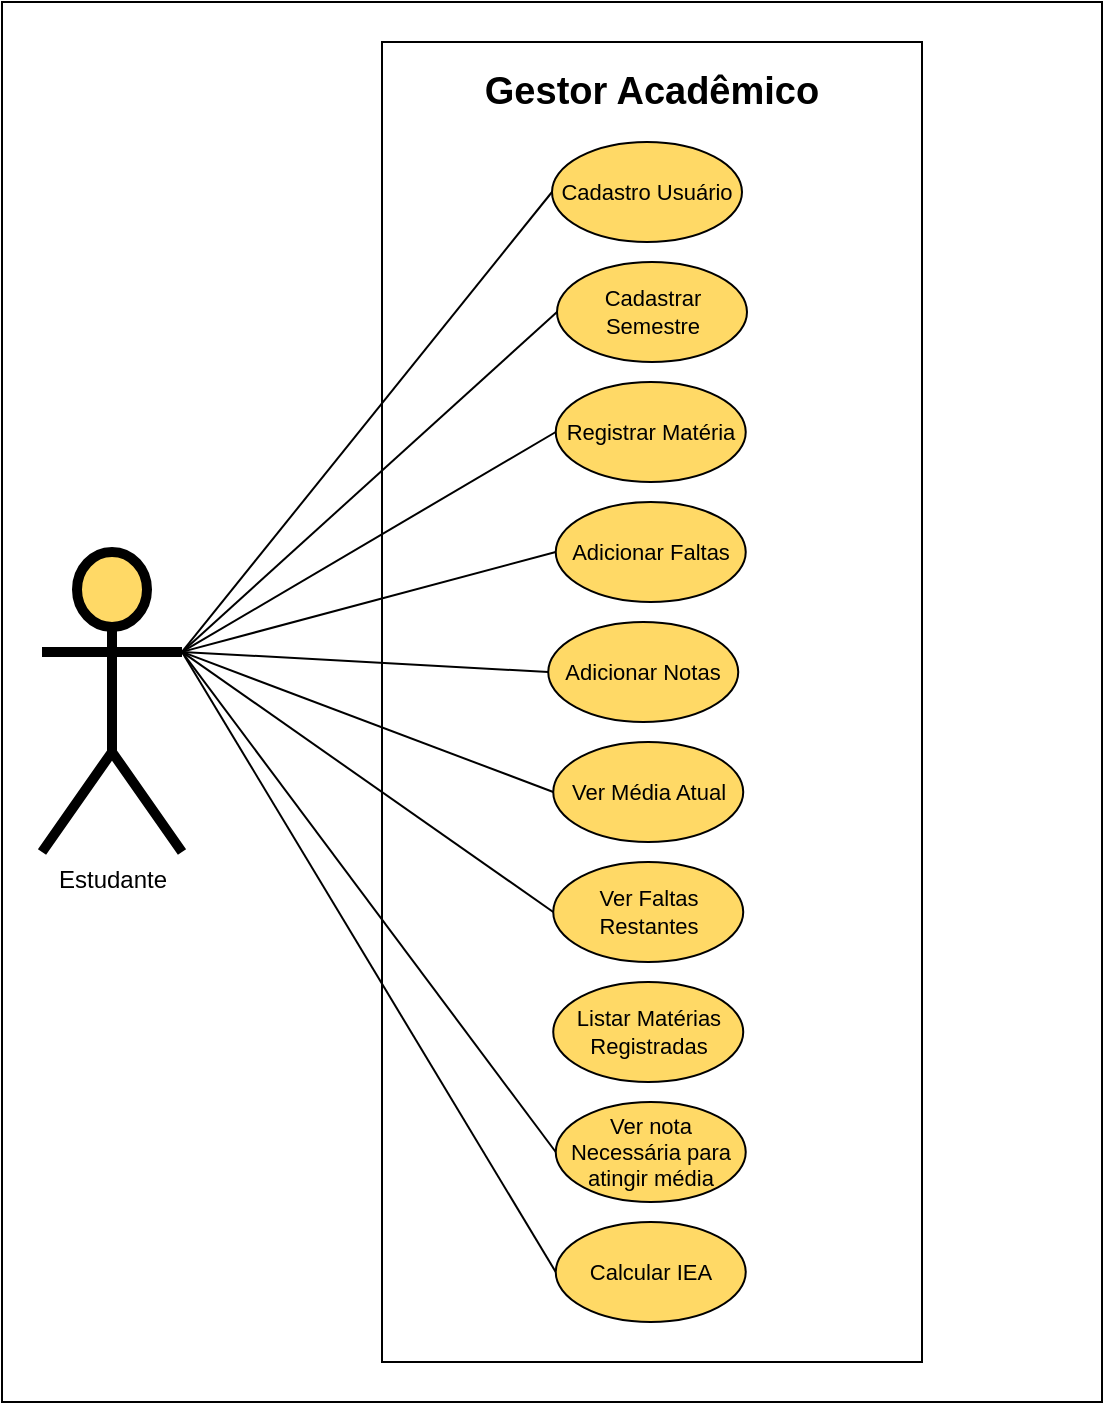 <mxfile version="28.2.7">
  <diagram name="Página-1" id="r-0QPf6V2tmln9Oeitv-">
    <mxGraphModel dx="1426" dy="749" grid="1" gridSize="10" guides="1" tooltips="1" connect="1" arrows="1" fold="1" page="1" pageScale="1" pageWidth="827" pageHeight="1169" background="light-dark(#FFFFFF,#E2E2E2)" math="0" shadow="0">
      <root>
        <mxCell id="0" />
        <mxCell id="1" parent="0" />
        <mxCell id="zlSR9fV92R6n06XUKCxw-28" value="" style="group" vertex="1" connectable="0" parent="1">
          <mxGeometry x="139" y="235" width="550" height="700" as="geometry" />
        </mxCell>
        <mxCell id="zlSR9fV92R6n06XUKCxw-26" value="" style="rounded=0;whiteSpace=wrap;html=1;fontFamily=Helvetica;fontSize=11;fontColor=default;labelBackgroundColor=default;" vertex="1" parent="zlSR9fV92R6n06XUKCxw-28">
          <mxGeometry width="550" height="700" as="geometry" />
        </mxCell>
        <mxCell id="zlSR9fV92R6n06XUKCxw-27" value="" style="group" vertex="1" connectable="0" parent="zlSR9fV92R6n06XUKCxw-28">
          <mxGeometry x="20" y="20" width="440" height="660" as="geometry" />
        </mxCell>
        <mxCell id="zlSR9fV92R6n06XUKCxw-1" value="Estudante" style="shape=umlActor;verticalLabelPosition=bottom;verticalAlign=top;html=1;outlineConnect=0;strokeColor=light-dark(#000000,#000000);strokeWidth=5;fillColor=#FFD966;" vertex="1" parent="zlSR9fV92R6n06XUKCxw-27">
          <mxGeometry y="255" width="70" height="150" as="geometry" />
        </mxCell>
        <mxCell id="zlSR9fV92R6n06XUKCxw-2" value="" style="rounded=0;whiteSpace=wrap;html=1;" vertex="1" parent="zlSR9fV92R6n06XUKCxw-27">
          <mxGeometry x="170" width="270" height="660" as="geometry" />
        </mxCell>
        <mxCell id="zlSR9fV92R6n06XUKCxw-3" value="Gestor Acadêmico" style="text;html=1;whiteSpace=wrap;strokeColor=none;fillColor=none;align=center;verticalAlign=middle;rounded=0;fontSize=19;fontStyle=1" vertex="1" parent="zlSR9fV92R6n06XUKCxw-27">
          <mxGeometry x="215" y="10" width="180" height="30" as="geometry" />
        </mxCell>
        <mxCell id="zlSR9fV92R6n06XUKCxw-4" value="Cadastro Usuário" style="ellipse;whiteSpace=wrap;html=1;fontSize=11;fillColor=#FFD966;" vertex="1" parent="zlSR9fV92R6n06XUKCxw-27">
          <mxGeometry x="255" y="50" width="95" height="50" as="geometry" />
        </mxCell>
        <mxCell id="zlSR9fV92R6n06XUKCxw-5" value="Registrar Matéria" style="ellipse;whiteSpace=wrap;html=1;fontSize=11;fillColor=#FFD966;" vertex="1" parent="zlSR9fV92R6n06XUKCxw-27">
          <mxGeometry x="256.87" y="170" width="95" height="50" as="geometry" />
        </mxCell>
        <mxCell id="zlSR9fV92R6n06XUKCxw-20" style="edgeStyle=none;shape=connector;rounded=0;orthogonalLoop=1;jettySize=auto;html=1;exitX=0;exitY=0.5;exitDx=0;exitDy=0;strokeColor=default;align=center;verticalAlign=middle;fontFamily=Helvetica;fontSize=11;fontColor=default;labelBackgroundColor=default;endArrow=none;endFill=0;entryX=1;entryY=0.333;entryDx=0;entryDy=0;entryPerimeter=0;" edge="1" parent="zlSR9fV92R6n06XUKCxw-27" source="zlSR9fV92R6n06XUKCxw-6" target="zlSR9fV92R6n06XUKCxw-1">
          <mxGeometry relative="1" as="geometry">
            <mxPoint x="60" y="260" as="targetPoint" />
          </mxGeometry>
        </mxCell>
        <mxCell id="zlSR9fV92R6n06XUKCxw-6" value="Adicionar Faltas" style="ellipse;whiteSpace=wrap;html=1;fontSize=11;fillColor=#FFD966;" vertex="1" parent="zlSR9fV92R6n06XUKCxw-27">
          <mxGeometry x="256.87" y="230" width="95" height="50" as="geometry" />
        </mxCell>
        <mxCell id="zlSR9fV92R6n06XUKCxw-7" value="Adicionar Notas" style="ellipse;whiteSpace=wrap;html=1;fontSize=11;fillColor=#FFD966;" vertex="1" parent="zlSR9fV92R6n06XUKCxw-27">
          <mxGeometry x="253.12" y="290" width="95" height="50" as="geometry" />
        </mxCell>
        <mxCell id="zlSR9fV92R6n06XUKCxw-22" style="edgeStyle=none;shape=connector;rounded=0;orthogonalLoop=1;jettySize=auto;html=1;exitX=0;exitY=0.5;exitDx=0;exitDy=0;strokeColor=default;align=center;verticalAlign=middle;fontFamily=Helvetica;fontSize=11;fontColor=default;labelBackgroundColor=default;endArrow=none;endFill=0;entryX=1;entryY=0.333;entryDx=0;entryDy=0;entryPerimeter=0;" edge="1" parent="zlSR9fV92R6n06XUKCxw-27" source="zlSR9fV92R6n06XUKCxw-8" target="zlSR9fV92R6n06XUKCxw-1">
          <mxGeometry relative="1" as="geometry">
            <mxPoint x="60" y="264" as="targetPoint" />
          </mxGeometry>
        </mxCell>
        <mxCell id="zlSR9fV92R6n06XUKCxw-8" value="Ver Média Atual" style="ellipse;whiteSpace=wrap;html=1;fontSize=11;fillColor=#FFD966;" vertex="1" parent="zlSR9fV92R6n06XUKCxw-27">
          <mxGeometry x="255.62" y="350" width="95" height="50" as="geometry" />
        </mxCell>
        <mxCell id="zlSR9fV92R6n06XUKCxw-23" style="edgeStyle=none;shape=connector;rounded=0;orthogonalLoop=1;jettySize=auto;html=1;exitX=0;exitY=0.5;exitDx=0;exitDy=0;strokeColor=default;align=center;verticalAlign=middle;fontFamily=Helvetica;fontSize=11;fontColor=default;labelBackgroundColor=default;endArrow=none;endFill=0;entryX=1;entryY=0.333;entryDx=0;entryDy=0;entryPerimeter=0;" edge="1" parent="zlSR9fV92R6n06XUKCxw-27" source="zlSR9fV92R6n06XUKCxw-9" target="zlSR9fV92R6n06XUKCxw-1">
          <mxGeometry relative="1" as="geometry">
            <mxPoint x="60" y="264" as="targetPoint" />
          </mxGeometry>
        </mxCell>
        <mxCell id="zlSR9fV92R6n06XUKCxw-9" value="Ver Faltas Restantes" style="ellipse;whiteSpace=wrap;html=1;fontSize=11;fillColor=#FFD966;" vertex="1" parent="zlSR9fV92R6n06XUKCxw-27">
          <mxGeometry x="255.62" y="410" width="95" height="50" as="geometry" />
        </mxCell>
        <mxCell id="zlSR9fV92R6n06XUKCxw-10" value="Listar Matérias Registradas" style="ellipse;whiteSpace=wrap;html=1;fontSize=11;fillColor=#FFD966;" vertex="1" parent="zlSR9fV92R6n06XUKCxw-27">
          <mxGeometry x="255.62" y="470" width="95" height="50" as="geometry" />
        </mxCell>
        <mxCell id="zlSR9fV92R6n06XUKCxw-24" style="edgeStyle=none;shape=connector;rounded=0;orthogonalLoop=1;jettySize=auto;html=1;exitX=0;exitY=0.5;exitDx=0;exitDy=0;strokeColor=default;align=center;verticalAlign=middle;fontFamily=Helvetica;fontSize=11;fontColor=default;labelBackgroundColor=default;endArrow=none;endFill=0;entryX=1;entryY=0.333;entryDx=0;entryDy=0;entryPerimeter=0;" edge="1" parent="zlSR9fV92R6n06XUKCxw-27" source="zlSR9fV92R6n06XUKCxw-11" target="zlSR9fV92R6n06XUKCxw-1">
          <mxGeometry relative="1" as="geometry">
            <mxPoint x="60" y="263" as="targetPoint" />
          </mxGeometry>
        </mxCell>
        <mxCell id="zlSR9fV92R6n06XUKCxw-11" value="Ver nota Necessária para atingir média" style="ellipse;whiteSpace=wrap;html=1;fontSize=11;fillColor=#FFD966;" vertex="1" parent="zlSR9fV92R6n06XUKCxw-27">
          <mxGeometry x="256.87" y="530" width="95" height="50" as="geometry" />
        </mxCell>
        <mxCell id="zlSR9fV92R6n06XUKCxw-25" style="edgeStyle=none;shape=connector;rounded=0;orthogonalLoop=1;jettySize=auto;html=1;exitX=0;exitY=0.5;exitDx=0;exitDy=0;strokeColor=default;align=center;verticalAlign=middle;fontFamily=Helvetica;fontSize=11;fontColor=default;labelBackgroundColor=default;endArrow=none;endFill=0;entryX=1;entryY=0.333;entryDx=0;entryDy=0;entryPerimeter=0;" edge="1" parent="zlSR9fV92R6n06XUKCxw-27" source="zlSR9fV92R6n06XUKCxw-12" target="zlSR9fV92R6n06XUKCxw-1">
          <mxGeometry relative="1" as="geometry">
            <mxPoint x="60" y="265" as="targetPoint" />
          </mxGeometry>
        </mxCell>
        <mxCell id="zlSR9fV92R6n06XUKCxw-12" value="Calcular IEA" style="ellipse;whiteSpace=wrap;html=1;fontSize=11;fillColor=#FFD966;" vertex="1" parent="zlSR9fV92R6n06XUKCxw-27">
          <mxGeometry x="256.87" y="590" width="95" height="50" as="geometry" />
        </mxCell>
        <mxCell id="zlSR9fV92R6n06XUKCxw-13" value="Cadastrar Semestre" style="ellipse;whiteSpace=wrap;html=1;fontSize=11;fillColor=#FFD966;" vertex="1" parent="zlSR9fV92R6n06XUKCxw-27">
          <mxGeometry x="257.5" y="110" width="95" height="50" as="geometry" />
        </mxCell>
        <mxCell id="zlSR9fV92R6n06XUKCxw-17" style="rounded=0;orthogonalLoop=1;jettySize=auto;html=1;exitX=0;exitY=0.5;exitDx=0;exitDy=0;entryX=1;entryY=0.333;entryDx=0;entryDy=0;entryPerimeter=0;endArrow=none;endFill=0;" edge="1" parent="zlSR9fV92R6n06XUKCxw-27" source="zlSR9fV92R6n06XUKCxw-4" target="zlSR9fV92R6n06XUKCxw-1">
          <mxGeometry relative="1" as="geometry" />
        </mxCell>
        <mxCell id="zlSR9fV92R6n06XUKCxw-18" style="edgeStyle=none;shape=connector;rounded=0;orthogonalLoop=1;jettySize=auto;html=1;exitX=0;exitY=0.5;exitDx=0;exitDy=0;entryX=1;entryY=0.333;entryDx=0;entryDy=0;entryPerimeter=0;strokeColor=default;align=center;verticalAlign=middle;fontFamily=Helvetica;fontSize=11;fontColor=default;labelBackgroundColor=default;endArrow=none;endFill=0;" edge="1" parent="zlSR9fV92R6n06XUKCxw-27" source="zlSR9fV92R6n06XUKCxw-13" target="zlSR9fV92R6n06XUKCxw-1">
          <mxGeometry relative="1" as="geometry" />
        </mxCell>
        <mxCell id="zlSR9fV92R6n06XUKCxw-19" style="edgeStyle=none;shape=connector;rounded=0;orthogonalLoop=1;jettySize=auto;html=1;exitX=0;exitY=0.5;exitDx=0;exitDy=0;entryX=1;entryY=0.333;entryDx=0;entryDy=0;entryPerimeter=0;strokeColor=default;align=center;verticalAlign=middle;fontFamily=Helvetica;fontSize=11;fontColor=default;labelBackgroundColor=default;endArrow=none;endFill=0;" edge="1" parent="zlSR9fV92R6n06XUKCxw-27" source="zlSR9fV92R6n06XUKCxw-5" target="zlSR9fV92R6n06XUKCxw-1">
          <mxGeometry relative="1" as="geometry" />
        </mxCell>
        <mxCell id="zlSR9fV92R6n06XUKCxw-21" style="edgeStyle=none;shape=connector;rounded=0;orthogonalLoop=1;jettySize=auto;html=1;exitX=0;exitY=0.5;exitDx=0;exitDy=0;entryX=1;entryY=0.333;entryDx=0;entryDy=0;entryPerimeter=0;strokeColor=default;align=center;verticalAlign=middle;fontFamily=Helvetica;fontSize=11;fontColor=default;labelBackgroundColor=default;endArrow=none;endFill=0;" edge="1" parent="zlSR9fV92R6n06XUKCxw-27" source="zlSR9fV92R6n06XUKCxw-7" target="zlSR9fV92R6n06XUKCxw-1">
          <mxGeometry relative="1" as="geometry" />
        </mxCell>
      </root>
    </mxGraphModel>
  </diagram>
</mxfile>
